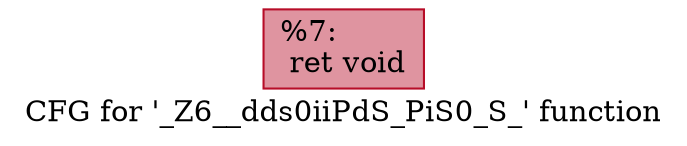digraph "CFG for '_Z6__dds0iiPdS_PiS0_S_' function" {
	label="CFG for '_Z6__dds0iiPdS_PiS0_S_' function";

	Node0x5661a60 [shape=record,color="#b70d28ff", style=filled, fillcolor="#b70d2870",label="{%7:\l  ret void\l}"];
}
